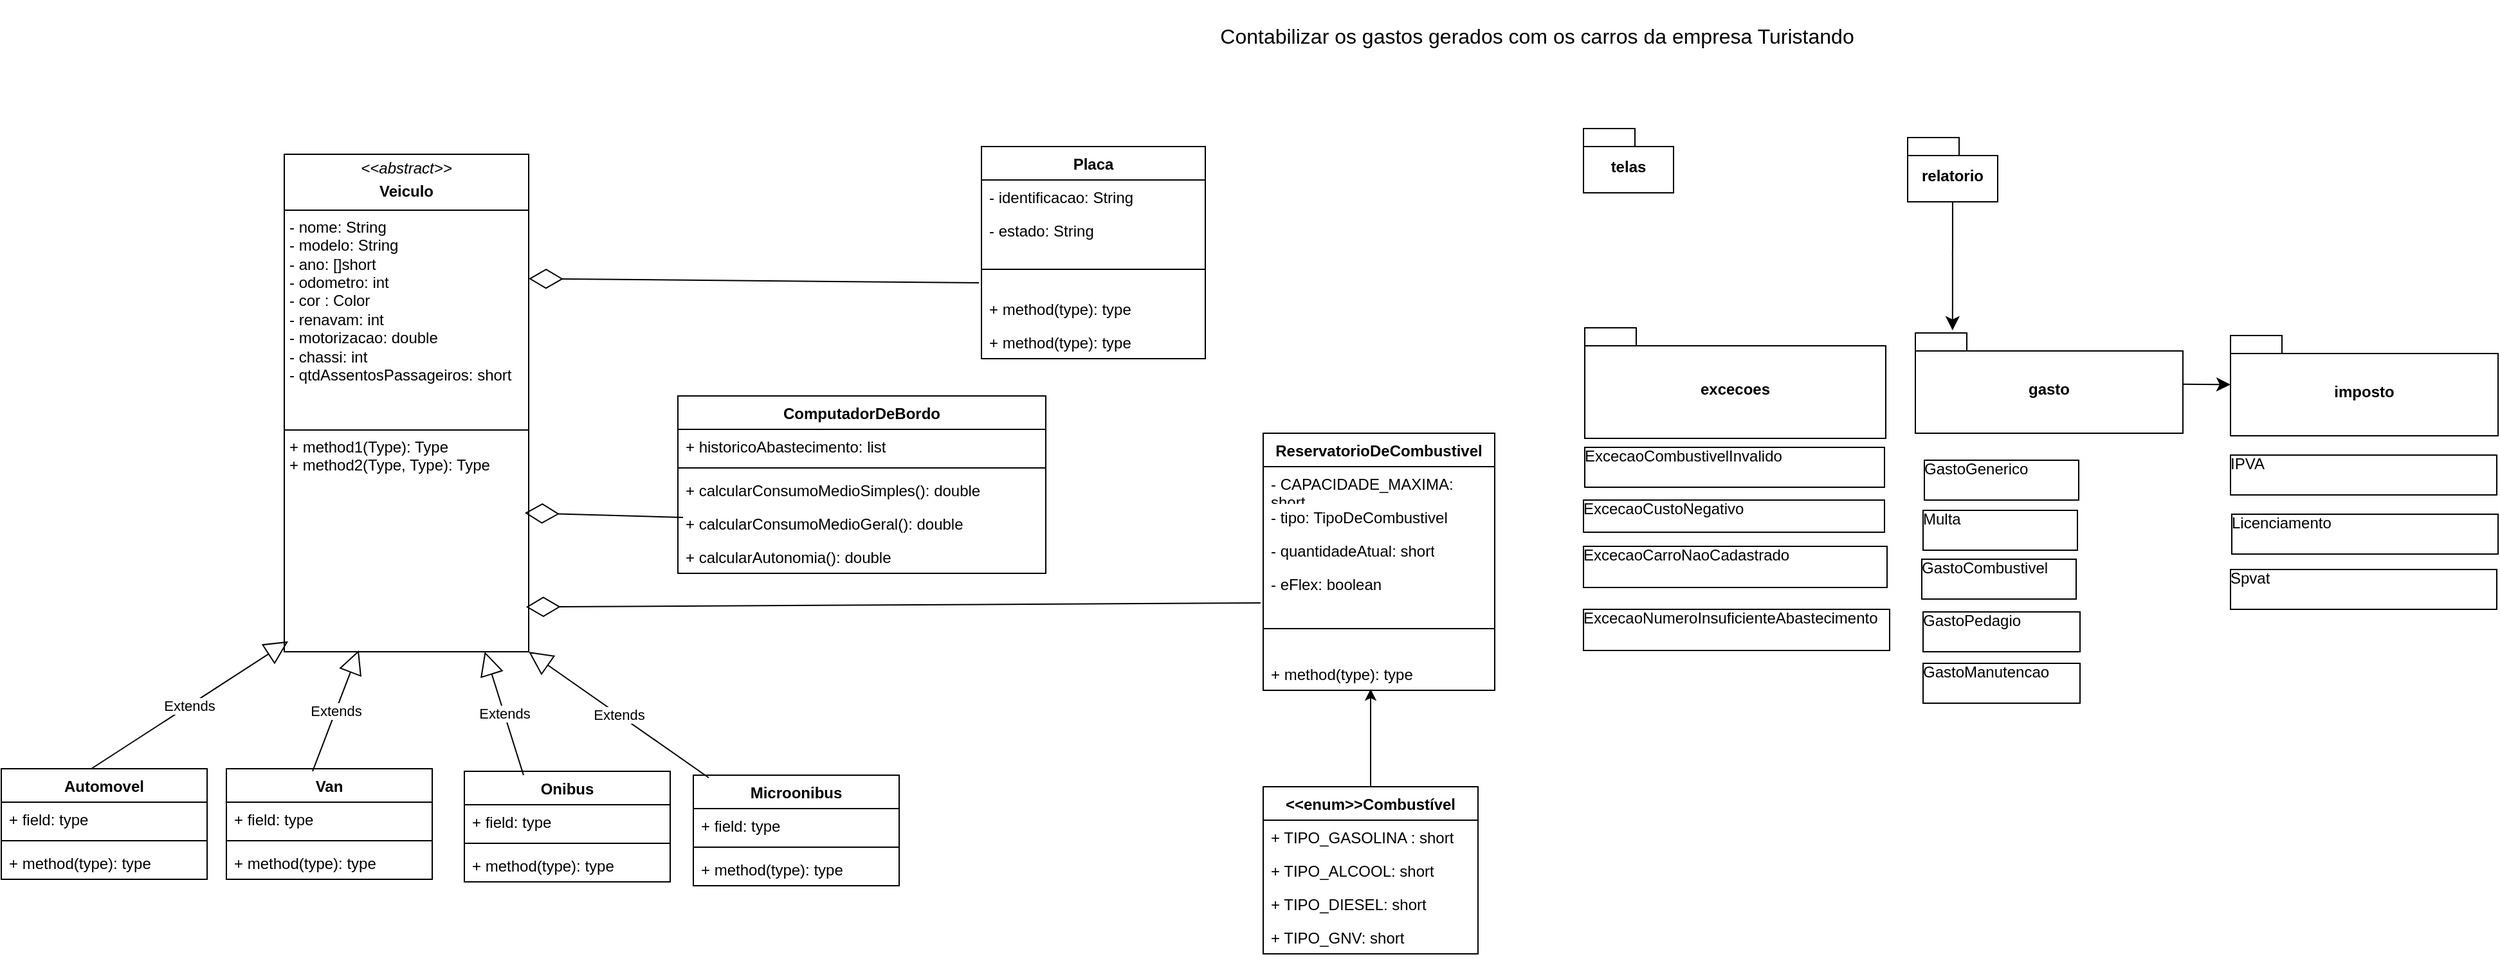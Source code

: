 <mxfile version="24.7.6">
  <diagram name="Página-1" id="qUDUNKxF7L23hQpURW7P">
    <mxGraphModel dx="2634" dy="1182" grid="0" gridSize="10" guides="1" tooltips="1" connect="1" arrows="1" fold="1" page="0" pageScale="1" pageWidth="827" pageHeight="1169" math="0" shadow="0">
      <root>
        <mxCell id="0" />
        <mxCell id="1" parent="0" />
        <mxCell id="Apr7o0DnK2ChGDqZHzcA-43" value="" style="edgeStyle=none;curved=1;rounded=0;orthogonalLoop=1;jettySize=auto;html=1;fontSize=12;startSize=8;endSize=8;" parent="1" source="Apr7o0DnK2ChGDqZHzcA-1" target="Apr7o0DnK2ChGDqZHzcA-37" edge="1">
          <mxGeometry relative="1" as="geometry" />
        </mxCell>
        <mxCell id="Apr7o0DnK2ChGDqZHzcA-1" value="gasto" style="shape=folder;fontStyle=1;spacingTop=10;tabWidth=40;tabHeight=14;tabPosition=left;html=1;whiteSpace=wrap;" parent="1" vertex="1">
          <mxGeometry x="459" y="86" width="208" height="78" as="geometry" />
        </mxCell>
        <mxCell id="Apr7o0DnK2ChGDqZHzcA-2" value="relatorio" style="shape=folder;fontStyle=1;spacingTop=10;tabWidth=40;tabHeight=14;tabPosition=left;html=1;whiteSpace=wrap;" parent="1" vertex="1">
          <mxGeometry x="453" y="-66" width="70" height="50" as="geometry" />
        </mxCell>
        <mxCell id="Apr7o0DnK2ChGDqZHzcA-4" value="&lt;p style=&quot;margin:0px;margin-top:4px;text-align:center;&quot;&gt;&lt;i&gt;&amp;lt;&amp;lt;abstract&amp;gt;&amp;gt;&lt;/i&gt;&lt;/p&gt;&lt;p style=&quot;margin:0px;margin-top:4px;text-align:center;&quot;&gt;&lt;b&gt;Veiculo&lt;/b&gt;&lt;br&gt;&lt;/p&gt;&lt;hr size=&quot;1&quot; style=&quot;border-style:solid;&quot;&gt;&lt;p style=&quot;margin:0px;margin-left:4px;&quot;&gt;- nome: String&lt;br&gt;- modelo: String&lt;/p&gt;&lt;p style=&quot;margin:0px;margin-left:4px;&quot;&gt;- ano: []short&lt;/p&gt;&lt;p style=&quot;margin:0px;margin-left:4px;&quot;&gt;- odometro: int&lt;/p&gt;&lt;p style=&quot;margin:0px;margin-left:4px;&quot;&gt;- cor : Color&lt;/p&gt;&lt;p style=&quot;margin:0px;margin-left:4px;&quot;&gt;- renavam: int&lt;/p&gt;&lt;p style=&quot;margin:0px;margin-left:4px;&quot;&gt;- motorizacao: double&lt;/p&gt;&lt;p style=&quot;margin:0px;margin-left:4px;&quot;&gt;- chassi: int&lt;/p&gt;&lt;p style=&quot;margin:0px;margin-left:4px;&quot;&gt;- qtdAssentosPassageiros: short&lt;br&gt;&lt;/p&gt;&lt;p style=&quot;margin:0px;margin-left:4px;&quot;&gt;&lt;br&gt;&lt;/p&gt;&lt;p style=&quot;margin:0px;margin-left:4px;&quot;&gt;&lt;br&gt;&lt;/p&gt;&lt;hr size=&quot;1&quot; style=&quot;border-style:solid;&quot;&gt;&lt;p style=&quot;margin:0px;margin-left:4px;&quot;&gt;+ method1(Type): Type&lt;br&gt;+ method2(Type, Type): Type&lt;/p&gt;" style="verticalAlign=top;align=left;overflow=fill;html=1;whiteSpace=wrap;" parent="1" vertex="1">
          <mxGeometry x="-809" y="-53" width="190" height="387" as="geometry" />
        </mxCell>
        <mxCell id="Apr7o0DnK2ChGDqZHzcA-5" value="Placa" style="swimlane;fontStyle=1;align=center;verticalAlign=top;childLayout=stackLayout;horizontal=1;startSize=26;horizontalStack=0;resizeParent=1;resizeParentMax=0;resizeLast=0;collapsible=1;marginBottom=0;whiteSpace=wrap;html=1;" parent="1" vertex="1">
          <mxGeometry x="-267" y="-59" width="174" height="165" as="geometry" />
        </mxCell>
        <mxCell id="Apr7o0DnK2ChGDqZHzcA-6" value="- identificacao: String" style="text;strokeColor=none;fillColor=none;align=left;verticalAlign=top;spacingLeft=4;spacingRight=4;overflow=hidden;rotatable=0;points=[[0,0.5],[1,0.5]];portConstraint=eastwest;whiteSpace=wrap;html=1;" parent="Apr7o0DnK2ChGDqZHzcA-5" vertex="1">
          <mxGeometry y="26" width="174" height="26" as="geometry" />
        </mxCell>
        <mxCell id="Apr7o0DnK2ChGDqZHzcA-10" value="- estado: String" style="text;strokeColor=none;fillColor=none;align=left;verticalAlign=top;spacingLeft=4;spacingRight=4;overflow=hidden;rotatable=0;points=[[0,0.5],[1,0.5]];portConstraint=eastwest;whiteSpace=wrap;html=1;" parent="Apr7o0DnK2ChGDqZHzcA-5" vertex="1">
          <mxGeometry y="52" width="174" height="26" as="geometry" />
        </mxCell>
        <mxCell id="Apr7o0DnK2ChGDqZHzcA-7" value="" style="line;strokeWidth=1;fillColor=none;align=left;verticalAlign=middle;spacingTop=-1;spacingLeft=3;spacingRight=3;rotatable=0;labelPosition=right;points=[];portConstraint=eastwest;strokeColor=inherit;" parent="Apr7o0DnK2ChGDqZHzcA-5" vertex="1">
          <mxGeometry y="78" width="174" height="35" as="geometry" />
        </mxCell>
        <mxCell id="jh7dGxYtibHLjxRuVASI-2" value="" style="endArrow=diamondThin;endFill=0;endSize=24;html=1;rounded=0;entryX=1;entryY=0.25;entryDx=0;entryDy=0;" edge="1" parent="Apr7o0DnK2ChGDqZHzcA-5" target="Apr7o0DnK2ChGDqZHzcA-4">
          <mxGeometry width="160" relative="1" as="geometry">
            <mxPoint x="-2" y="106" as="sourcePoint" />
            <mxPoint x="158" y="106" as="targetPoint" />
          </mxGeometry>
        </mxCell>
        <mxCell id="Apr7o0DnK2ChGDqZHzcA-11" value="+ method(type): type" style="text;strokeColor=none;fillColor=none;align=left;verticalAlign=top;spacingLeft=4;spacingRight=4;overflow=hidden;rotatable=0;points=[[0,0.5],[1,0.5]];portConstraint=eastwest;whiteSpace=wrap;html=1;" parent="Apr7o0DnK2ChGDqZHzcA-5" vertex="1">
          <mxGeometry y="113" width="174" height="26" as="geometry" />
        </mxCell>
        <mxCell id="Apr7o0DnK2ChGDqZHzcA-8" value="+ method(type): type" style="text;strokeColor=none;fillColor=none;align=left;verticalAlign=top;spacingLeft=4;spacingRight=4;overflow=hidden;rotatable=0;points=[[0,0.5],[1,0.5]];portConstraint=eastwest;whiteSpace=wrap;html=1;" parent="Apr7o0DnK2ChGDqZHzcA-5" vertex="1">
          <mxGeometry y="139" width="174" height="26" as="geometry" />
        </mxCell>
        <mxCell id="Apr7o0DnK2ChGDqZHzcA-13" value="telas" style="shape=folder;fontStyle=1;spacingTop=10;tabWidth=40;tabHeight=14;tabPosition=left;html=1;whiteSpace=wrap;" parent="1" vertex="1">
          <mxGeometry x="201" y="-73" width="70" height="50" as="geometry" />
        </mxCell>
        <mxCell id="Apr7o0DnK2ChGDqZHzcA-14" value="excecoes" style="shape=folder;fontStyle=1;spacingTop=10;tabWidth=40;tabHeight=14;tabPosition=left;html=1;whiteSpace=wrap;" parent="1" vertex="1">
          <mxGeometry x="202" y="82" width="234" height="86" as="geometry" />
        </mxCell>
        <mxCell id="Apr7o0DnK2ChGDqZHzcA-15" value="ExcecaoCombustivelInvalido" style="verticalAlign=top;align=left;overflow=fill;html=1;whiteSpace=wrap;" parent="1" vertex="1">
          <mxGeometry x="202" y="175" width="233" height="31" as="geometry" />
        </mxCell>
        <mxCell id="Apr7o0DnK2ChGDqZHzcA-17" value="ExcecaoCarroNaoCadastrado" style="verticalAlign=top;align=left;overflow=fill;html=1;whiteSpace=wrap;" parent="1" vertex="1">
          <mxGeometry x="201" y="252" width="236" height="32" as="geometry" />
        </mxCell>
        <mxCell id="Apr7o0DnK2ChGDqZHzcA-19" value="ExcecaoCustoNegativo" style="verticalAlign=top;align=left;overflow=fill;html=1;whiteSpace=wrap;" parent="1" vertex="1">
          <mxGeometry x="201" y="216" width="234" height="25" as="geometry" />
        </mxCell>
        <mxCell id="Apr7o0DnK2ChGDqZHzcA-20" value="ExcecaoNumeroInsuficienteAbastecimento" style="verticalAlign=top;align=left;overflow=fill;html=1;whiteSpace=wrap;" parent="1" vertex="1">
          <mxGeometry x="201" y="301" width="238" height="32" as="geometry" />
        </mxCell>
        <mxCell id="Apr7o0DnK2ChGDqZHzcA-22" value="Contabilizar os gastos gerados com os carros da empresa Turistando" style="text;strokeColor=none;fillColor=none;html=1;align=center;verticalAlign=middle;whiteSpace=wrap;rounded=0;fontSize=16;" parent="1" vertex="1">
          <mxGeometry x="-177" y="-173" width="684" height="55" as="geometry" />
        </mxCell>
        <mxCell id="Apr7o0DnK2ChGDqZHzcA-24" value="ReservatorioDeCombustivel" style="swimlane;fontStyle=1;align=center;verticalAlign=top;childLayout=stackLayout;horizontal=1;startSize=26;horizontalStack=0;resizeParent=1;resizeParentMax=0;resizeLast=0;collapsible=1;marginBottom=0;whiteSpace=wrap;html=1;" parent="1" vertex="1">
          <mxGeometry x="-48" y="164" width="180" height="200" as="geometry" />
        </mxCell>
        <mxCell id="Apr7o0DnK2ChGDqZHzcA-25" value="&lt;div&gt;- CAPACIDADE_MAXIMA: short&lt;/div&gt;&lt;div&gt;&lt;br&gt;&lt;/div&gt;" style="text;strokeColor=none;fillColor=none;align=left;verticalAlign=top;spacingLeft=4;spacingRight=4;overflow=hidden;rotatable=0;points=[[0,0.5],[1,0.5]];portConstraint=eastwest;whiteSpace=wrap;html=1;" parent="Apr7o0DnK2ChGDqZHzcA-24" vertex="1">
          <mxGeometry y="26" width="180" height="26" as="geometry" />
        </mxCell>
        <mxCell id="Apr7o0DnK2ChGDqZHzcA-28" value="&lt;div&gt;- tipo: TipoDeCombustivel&lt;br&gt;&lt;/div&gt;&lt;div&gt;&lt;br&gt;&lt;/div&gt;" style="text;strokeColor=none;fillColor=none;align=left;verticalAlign=top;spacingLeft=4;spacingRight=4;overflow=hidden;rotatable=0;points=[[0,0.5],[1,0.5]];portConstraint=eastwest;whiteSpace=wrap;html=1;" parent="Apr7o0DnK2ChGDqZHzcA-24" vertex="1">
          <mxGeometry y="52" width="180" height="26" as="geometry" />
        </mxCell>
        <mxCell id="Apr7o0DnK2ChGDqZHzcA-35" value="&lt;div&gt;- quantidadeAtual: short&lt;br&gt;&lt;/div&gt;&lt;div&gt;&lt;br&gt;&lt;/div&gt;" style="text;strokeColor=none;fillColor=none;align=left;verticalAlign=top;spacingLeft=4;spacingRight=4;overflow=hidden;rotatable=0;points=[[0,0.5],[1,0.5]];portConstraint=eastwest;whiteSpace=wrap;html=1;" parent="Apr7o0DnK2ChGDqZHzcA-24" vertex="1">
          <mxGeometry y="78" width="180" height="26" as="geometry" />
        </mxCell>
        <mxCell id="Apr7o0DnK2ChGDqZHzcA-38" value="- eFlex: boolean" style="text;strokeColor=none;fillColor=none;align=left;verticalAlign=top;spacingLeft=4;spacingRight=4;overflow=hidden;rotatable=0;points=[[0,0.5],[1,0.5]];portConstraint=eastwest;whiteSpace=wrap;html=1;" parent="Apr7o0DnK2ChGDqZHzcA-24" vertex="1">
          <mxGeometry y="104" width="180" height="26" as="geometry" />
        </mxCell>
        <mxCell id="jh7dGxYtibHLjxRuVASI-3" value="" style="endArrow=diamondThin;endFill=0;endSize=24;html=1;rounded=0;entryX=0.989;entryY=0.91;entryDx=0;entryDy=0;entryPerimeter=0;" edge="1" parent="Apr7o0DnK2ChGDqZHzcA-24" target="Apr7o0DnK2ChGDqZHzcA-4">
          <mxGeometry width="160" relative="1" as="geometry">
            <mxPoint x="-2" y="132" as="sourcePoint" />
            <mxPoint x="-72" y="127" as="targetPoint" />
          </mxGeometry>
        </mxCell>
        <mxCell id="Apr7o0DnK2ChGDqZHzcA-26" value="" style="line;strokeWidth=1;fillColor=none;align=left;verticalAlign=middle;spacingTop=-1;spacingLeft=3;spacingRight=3;rotatable=0;labelPosition=right;points=[];portConstraint=eastwest;strokeColor=inherit;" parent="Apr7o0DnK2ChGDqZHzcA-24" vertex="1">
          <mxGeometry y="130" width="180" height="44" as="geometry" />
        </mxCell>
        <mxCell id="Apr7o0DnK2ChGDqZHzcA-27" value="+ method(type): type" style="text;strokeColor=none;fillColor=none;align=left;verticalAlign=top;spacingLeft=4;spacingRight=4;overflow=hidden;rotatable=0;points=[[0,0.5],[1,0.5]];portConstraint=eastwest;whiteSpace=wrap;html=1;" parent="Apr7o0DnK2ChGDqZHzcA-24" vertex="1">
          <mxGeometry y="174" width="180" height="26" as="geometry" />
        </mxCell>
        <mxCell id="Apr7o0DnK2ChGDqZHzcA-29" value="&amp;lt;&amp;lt;enum&amp;gt;&amp;gt;Combustível" style="swimlane;fontStyle=1;align=center;verticalAlign=top;childLayout=stackLayout;horizontal=1;startSize=26;horizontalStack=0;resizeParent=1;resizeParentMax=0;resizeLast=0;collapsible=1;marginBottom=0;whiteSpace=wrap;html=1;" parent="1" vertex="1">
          <mxGeometry x="-48" y="439" width="167" height="130" as="geometry" />
        </mxCell>
        <mxCell id="Apr7o0DnK2ChGDqZHzcA-30" value="&lt;div&gt;+ TIPO_GASOLINA : short&lt;/div&gt;&lt;div&gt;&lt;br&gt;&lt;/div&gt;" style="text;strokeColor=none;fillColor=none;align=left;verticalAlign=top;spacingLeft=4;spacingRight=4;overflow=hidden;rotatable=0;points=[[0,0.5],[1,0.5]];portConstraint=eastwest;whiteSpace=wrap;html=1;" parent="Apr7o0DnK2ChGDqZHzcA-29" vertex="1">
          <mxGeometry y="26" width="167" height="26" as="geometry" />
        </mxCell>
        <mxCell id="Apr7o0DnK2ChGDqZHzcA-33" value="+ TIPO_ALCOOL: short" style="text;strokeColor=none;fillColor=none;align=left;verticalAlign=top;spacingLeft=4;spacingRight=4;overflow=hidden;rotatable=0;points=[[0,0.5],[1,0.5]];portConstraint=eastwest;whiteSpace=wrap;html=1;" parent="Apr7o0DnK2ChGDqZHzcA-29" vertex="1">
          <mxGeometry y="52" width="167" height="26" as="geometry" />
        </mxCell>
        <mxCell id="Apr7o0DnK2ChGDqZHzcA-34" value="+ TIPO_DIESEL: short" style="text;strokeColor=none;fillColor=none;align=left;verticalAlign=top;spacingLeft=4;spacingRight=4;overflow=hidden;rotatable=0;points=[[0,0.5],[1,0.5]];portConstraint=eastwest;whiteSpace=wrap;html=1;" parent="Apr7o0DnK2ChGDqZHzcA-29" vertex="1">
          <mxGeometry y="78" width="167" height="26" as="geometry" />
        </mxCell>
        <mxCell id="jh7dGxYtibHLjxRuVASI-34" value="+ TIPO_GNV: short" style="text;strokeColor=none;fillColor=none;align=left;verticalAlign=top;spacingLeft=4;spacingRight=4;overflow=hidden;rotatable=0;points=[[0,0.5],[1,0.5]];portConstraint=eastwest;whiteSpace=wrap;html=1;" vertex="1" parent="Apr7o0DnK2ChGDqZHzcA-29">
          <mxGeometry y="104" width="167" height="26" as="geometry" />
        </mxCell>
        <mxCell id="Apr7o0DnK2ChGDqZHzcA-36" value="IPVA" style="verticalAlign=top;align=left;overflow=fill;html=1;whiteSpace=wrap;" parent="1" vertex="1">
          <mxGeometry x="704" y="181" width="207" height="31" as="geometry" />
        </mxCell>
        <mxCell id="Apr7o0DnK2ChGDqZHzcA-37" value="imposto" style="shape=folder;fontStyle=1;spacingTop=10;tabWidth=40;tabHeight=14;tabPosition=left;html=1;whiteSpace=wrap;" parent="1" vertex="1">
          <mxGeometry x="704" y="88" width="208" height="78" as="geometry" />
        </mxCell>
        <mxCell id="Apr7o0DnK2ChGDqZHzcA-39" value="Licenciamento" style="verticalAlign=top;align=left;overflow=fill;html=1;whiteSpace=wrap;" parent="1" vertex="1">
          <mxGeometry x="705" y="227" width="207" height="31" as="geometry" />
        </mxCell>
        <mxCell id="Apr7o0DnK2ChGDqZHzcA-40" value="Spvat" style="verticalAlign=top;align=left;overflow=fill;html=1;whiteSpace=wrap;" parent="1" vertex="1">
          <mxGeometry x="704" y="270" width="207" height="31" as="geometry" />
        </mxCell>
        <mxCell id="Apr7o0DnK2ChGDqZHzcA-42" value="GastoPedagio" style="verticalAlign=top;align=left;overflow=fill;html=1;whiteSpace=wrap;" parent="1" vertex="1">
          <mxGeometry x="465" y="303" width="122" height="31" as="geometry" />
        </mxCell>
        <mxCell id="Apr7o0DnK2ChGDqZHzcA-44" style="edgeStyle=none;curved=1;rounded=0;orthogonalLoop=1;jettySize=auto;html=1;entryX=0.139;entryY=-0.026;entryDx=0;entryDy=0;entryPerimeter=0;fontSize=12;startSize=8;endSize=8;" parent="1" source="Apr7o0DnK2ChGDqZHzcA-2" target="Apr7o0DnK2ChGDqZHzcA-1" edge="1">
          <mxGeometry relative="1" as="geometry" />
        </mxCell>
        <mxCell id="Apr7o0DnK2ChGDqZHzcA-46" value="Multa" style="verticalAlign=top;align=left;overflow=fill;html=1;whiteSpace=wrap;" parent="1" vertex="1">
          <mxGeometry x="465" y="224" width="120" height="31" as="geometry" />
        </mxCell>
        <mxCell id="Apr7o0DnK2ChGDqZHzcA-47" value="GastoCombustivel" style="verticalAlign=top;align=left;overflow=fill;html=1;whiteSpace=wrap;" parent="1" vertex="1">
          <mxGeometry x="464" y="262" width="120" height="31" as="geometry" />
        </mxCell>
        <mxCell id="Apr7o0DnK2ChGDqZHzcA-48" value="GastoManutencao" style="verticalAlign=top;align=left;overflow=fill;html=1;whiteSpace=wrap;" parent="1" vertex="1">
          <mxGeometry x="465" y="343" width="122" height="31" as="geometry" />
        </mxCell>
        <mxCell id="Apr7o0DnK2ChGDqZHzcA-49" value="GastoGenerico" style="verticalAlign=top;align=left;overflow=fill;html=1;whiteSpace=wrap;" parent="1" vertex="1">
          <mxGeometry x="466" y="185" width="120" height="31" as="geometry" />
        </mxCell>
        <mxCell id="jh7dGxYtibHLjxRuVASI-5" style="edgeStyle=orthogonalEdgeStyle;rounded=0;orthogonalLoop=1;jettySize=auto;html=1;entryX=0.464;entryY=0.962;entryDx=0;entryDy=0;entryPerimeter=0;" edge="1" parent="1" source="Apr7o0DnK2ChGDqZHzcA-29" target="Apr7o0DnK2ChGDqZHzcA-27">
          <mxGeometry relative="1" as="geometry" />
        </mxCell>
        <mxCell id="jh7dGxYtibHLjxRuVASI-6" value="Van" style="swimlane;fontStyle=1;align=center;verticalAlign=top;childLayout=stackLayout;horizontal=1;startSize=26;horizontalStack=0;resizeParent=1;resizeParentMax=0;resizeLast=0;collapsible=1;marginBottom=0;whiteSpace=wrap;html=1;" vertex="1" parent="1">
          <mxGeometry x="-854" y="425" width="160" height="86" as="geometry" />
        </mxCell>
        <mxCell id="jh7dGxYtibHLjxRuVASI-25" value="Extends" style="endArrow=block;endSize=16;endFill=0;html=1;rounded=0;entryX=0.305;entryY=0.997;entryDx=0;entryDy=0;entryPerimeter=0;" edge="1" parent="jh7dGxYtibHLjxRuVASI-6" target="Apr7o0DnK2ChGDqZHzcA-4">
          <mxGeometry width="160" relative="1" as="geometry">
            <mxPoint x="67" y="2" as="sourcePoint" />
            <mxPoint x="227" y="2" as="targetPoint" />
          </mxGeometry>
        </mxCell>
        <mxCell id="jh7dGxYtibHLjxRuVASI-7" value="+ field: type" style="text;strokeColor=none;fillColor=none;align=left;verticalAlign=top;spacingLeft=4;spacingRight=4;overflow=hidden;rotatable=0;points=[[0,0.5],[1,0.5]];portConstraint=eastwest;whiteSpace=wrap;html=1;" vertex="1" parent="jh7dGxYtibHLjxRuVASI-6">
          <mxGeometry y="26" width="160" height="26" as="geometry" />
        </mxCell>
        <mxCell id="jh7dGxYtibHLjxRuVASI-8" value="" style="line;strokeWidth=1;fillColor=none;align=left;verticalAlign=middle;spacingTop=-1;spacingLeft=3;spacingRight=3;rotatable=0;labelPosition=right;points=[];portConstraint=eastwest;strokeColor=inherit;" vertex="1" parent="jh7dGxYtibHLjxRuVASI-6">
          <mxGeometry y="52" width="160" height="8" as="geometry" />
        </mxCell>
        <mxCell id="jh7dGxYtibHLjxRuVASI-9" value="+ method(type): type" style="text;strokeColor=none;fillColor=none;align=left;verticalAlign=top;spacingLeft=4;spacingRight=4;overflow=hidden;rotatable=0;points=[[0,0.5],[1,0.5]];portConstraint=eastwest;whiteSpace=wrap;html=1;" vertex="1" parent="jh7dGxYtibHLjxRuVASI-6">
          <mxGeometry y="60" width="160" height="26" as="geometry" />
        </mxCell>
        <mxCell id="jh7dGxYtibHLjxRuVASI-10" value="Onibus" style="swimlane;fontStyle=1;align=center;verticalAlign=top;childLayout=stackLayout;horizontal=1;startSize=26;horizontalStack=0;resizeParent=1;resizeParentMax=0;resizeLast=0;collapsible=1;marginBottom=0;whiteSpace=wrap;html=1;" vertex="1" parent="1">
          <mxGeometry x="-669" y="427" width="160" height="86" as="geometry" />
        </mxCell>
        <mxCell id="jh7dGxYtibHLjxRuVASI-11" value="+ field: type" style="text;strokeColor=none;fillColor=none;align=left;verticalAlign=top;spacingLeft=4;spacingRight=4;overflow=hidden;rotatable=0;points=[[0,0.5],[1,0.5]];portConstraint=eastwest;whiteSpace=wrap;html=1;" vertex="1" parent="jh7dGxYtibHLjxRuVASI-10">
          <mxGeometry y="26" width="160" height="26" as="geometry" />
        </mxCell>
        <mxCell id="jh7dGxYtibHLjxRuVASI-12" value="" style="line;strokeWidth=1;fillColor=none;align=left;verticalAlign=middle;spacingTop=-1;spacingLeft=3;spacingRight=3;rotatable=0;labelPosition=right;points=[];portConstraint=eastwest;strokeColor=inherit;" vertex="1" parent="jh7dGxYtibHLjxRuVASI-10">
          <mxGeometry y="52" width="160" height="8" as="geometry" />
        </mxCell>
        <mxCell id="jh7dGxYtibHLjxRuVASI-13" value="+ method(type): type" style="text;strokeColor=none;fillColor=none;align=left;verticalAlign=top;spacingLeft=4;spacingRight=4;overflow=hidden;rotatable=0;points=[[0,0.5],[1,0.5]];portConstraint=eastwest;whiteSpace=wrap;html=1;" vertex="1" parent="jh7dGxYtibHLjxRuVASI-10">
          <mxGeometry y="60" width="160" height="26" as="geometry" />
        </mxCell>
        <mxCell id="jh7dGxYtibHLjxRuVASI-14" value="Microonibus" style="swimlane;fontStyle=1;align=center;verticalAlign=top;childLayout=stackLayout;horizontal=1;startSize=26;horizontalStack=0;resizeParent=1;resizeParentMax=0;resizeLast=0;collapsible=1;marginBottom=0;whiteSpace=wrap;html=1;" vertex="1" parent="1">
          <mxGeometry x="-491" y="430" width="160" height="86" as="geometry" />
        </mxCell>
        <mxCell id="jh7dGxYtibHLjxRuVASI-24" value="Extends" style="endArrow=block;endSize=16;endFill=0;html=1;rounded=0;" edge="1" parent="jh7dGxYtibHLjxRuVASI-14" target="Apr7o0DnK2ChGDqZHzcA-4">
          <mxGeometry width="160" relative="1" as="geometry">
            <mxPoint x="-132" as="sourcePoint" />
            <mxPoint x="28" as="targetPoint" />
          </mxGeometry>
        </mxCell>
        <mxCell id="jh7dGxYtibHLjxRuVASI-23" value="Extends" style="endArrow=block;endSize=16;endFill=0;html=1;rounded=0;entryX=1;entryY=1;entryDx=0;entryDy=0;" edge="1" parent="jh7dGxYtibHLjxRuVASI-14" target="Apr7o0DnK2ChGDqZHzcA-4">
          <mxGeometry width="160" relative="1" as="geometry">
            <mxPoint x="12" y="2" as="sourcePoint" />
            <mxPoint x="172" y="2" as="targetPoint" />
          </mxGeometry>
        </mxCell>
        <mxCell id="jh7dGxYtibHLjxRuVASI-15" value="+ field: type" style="text;strokeColor=none;fillColor=none;align=left;verticalAlign=top;spacingLeft=4;spacingRight=4;overflow=hidden;rotatable=0;points=[[0,0.5],[1,0.5]];portConstraint=eastwest;whiteSpace=wrap;html=1;" vertex="1" parent="jh7dGxYtibHLjxRuVASI-14">
          <mxGeometry y="26" width="160" height="26" as="geometry" />
        </mxCell>
        <mxCell id="jh7dGxYtibHLjxRuVASI-16" value="" style="line;strokeWidth=1;fillColor=none;align=left;verticalAlign=middle;spacingTop=-1;spacingLeft=3;spacingRight=3;rotatable=0;labelPosition=right;points=[];portConstraint=eastwest;strokeColor=inherit;" vertex="1" parent="jh7dGxYtibHLjxRuVASI-14">
          <mxGeometry y="52" width="160" height="8" as="geometry" />
        </mxCell>
        <mxCell id="jh7dGxYtibHLjxRuVASI-17" value="+ method(type): type" style="text;strokeColor=none;fillColor=none;align=left;verticalAlign=top;spacingLeft=4;spacingRight=4;overflow=hidden;rotatable=0;points=[[0,0.5],[1,0.5]];portConstraint=eastwest;whiteSpace=wrap;html=1;" vertex="1" parent="jh7dGxYtibHLjxRuVASI-14">
          <mxGeometry y="60" width="160" height="26" as="geometry" />
        </mxCell>
        <mxCell id="jh7dGxYtibHLjxRuVASI-18" value="Automovel" style="swimlane;fontStyle=1;align=center;verticalAlign=top;childLayout=stackLayout;horizontal=1;startSize=26;horizontalStack=0;resizeParent=1;resizeParentMax=0;resizeLast=0;collapsible=1;marginBottom=0;whiteSpace=wrap;html=1;" vertex="1" parent="1">
          <mxGeometry x="-1029" y="425" width="160" height="86" as="geometry" />
        </mxCell>
        <mxCell id="jh7dGxYtibHLjxRuVASI-22" value="Extends" style="endArrow=block;endSize=16;endFill=0;html=1;rounded=0;entryX=0.016;entryY=0.979;entryDx=0;entryDy=0;entryPerimeter=0;" edge="1" parent="jh7dGxYtibHLjxRuVASI-18" target="Apr7o0DnK2ChGDqZHzcA-4">
          <mxGeometry width="160" relative="1" as="geometry">
            <mxPoint x="70" as="sourcePoint" />
            <mxPoint x="230" as="targetPoint" />
          </mxGeometry>
        </mxCell>
        <mxCell id="jh7dGxYtibHLjxRuVASI-19" value="+ field: type" style="text;strokeColor=none;fillColor=none;align=left;verticalAlign=top;spacingLeft=4;spacingRight=4;overflow=hidden;rotatable=0;points=[[0,0.5],[1,0.5]];portConstraint=eastwest;whiteSpace=wrap;html=1;" vertex="1" parent="jh7dGxYtibHLjxRuVASI-18">
          <mxGeometry y="26" width="160" height="26" as="geometry" />
        </mxCell>
        <mxCell id="jh7dGxYtibHLjxRuVASI-20" value="" style="line;strokeWidth=1;fillColor=none;align=left;verticalAlign=middle;spacingTop=-1;spacingLeft=3;spacingRight=3;rotatable=0;labelPosition=right;points=[];portConstraint=eastwest;strokeColor=inherit;" vertex="1" parent="jh7dGxYtibHLjxRuVASI-18">
          <mxGeometry y="52" width="160" height="8" as="geometry" />
        </mxCell>
        <mxCell id="jh7dGxYtibHLjxRuVASI-21" value="+ method(type): type" style="text;strokeColor=none;fillColor=none;align=left;verticalAlign=top;spacingLeft=4;spacingRight=4;overflow=hidden;rotatable=0;points=[[0,0.5],[1,0.5]];portConstraint=eastwest;whiteSpace=wrap;html=1;" vertex="1" parent="jh7dGxYtibHLjxRuVASI-18">
          <mxGeometry y="60" width="160" height="26" as="geometry" />
        </mxCell>
        <mxCell id="jh7dGxYtibHLjxRuVASI-26" value="ComputadorDeBordo" style="swimlane;fontStyle=1;align=center;verticalAlign=top;childLayout=stackLayout;horizontal=1;startSize=26;horizontalStack=0;resizeParent=1;resizeParentMax=0;resizeLast=0;collapsible=1;marginBottom=0;whiteSpace=wrap;html=1;" vertex="1" parent="1">
          <mxGeometry x="-503" y="135" width="286" height="138" as="geometry" />
        </mxCell>
        <mxCell id="jh7dGxYtibHLjxRuVASI-27" value="+ historicoAbastecimento: list" style="text;strokeColor=none;fillColor=none;align=left;verticalAlign=top;spacingLeft=4;spacingRight=4;overflow=hidden;rotatable=0;points=[[0,0.5],[1,0.5]];portConstraint=eastwest;whiteSpace=wrap;html=1;" vertex="1" parent="jh7dGxYtibHLjxRuVASI-26">
          <mxGeometry y="26" width="286" height="26" as="geometry" />
        </mxCell>
        <mxCell id="jh7dGxYtibHLjxRuVASI-28" value="" style="line;strokeWidth=1;fillColor=none;align=left;verticalAlign=middle;spacingTop=-1;spacingLeft=3;spacingRight=3;rotatable=0;labelPosition=right;points=[];portConstraint=eastwest;strokeColor=inherit;" vertex="1" parent="jh7dGxYtibHLjxRuVASI-26">
          <mxGeometry y="52" width="286" height="8" as="geometry" />
        </mxCell>
        <mxCell id="jh7dGxYtibHLjxRuVASI-29" value="&lt;div&gt;+ calcularConsumoMedioSimples(): double&lt;/div&gt;&lt;div&gt;&lt;br&gt;&lt;/div&gt;" style="text;strokeColor=none;fillColor=none;align=left;verticalAlign=top;spacingLeft=4;spacingRight=4;overflow=hidden;rotatable=0;points=[[0,0.5],[1,0.5]];portConstraint=eastwest;whiteSpace=wrap;html=1;" vertex="1" parent="jh7dGxYtibHLjxRuVASI-26">
          <mxGeometry y="60" width="286" height="26" as="geometry" />
        </mxCell>
        <mxCell id="jh7dGxYtibHLjxRuVASI-33" value="" style="endArrow=diamondThin;endFill=0;endSize=24;html=1;rounded=0;entryX=0.984;entryY=0.721;entryDx=0;entryDy=0;entryPerimeter=0;" edge="1" parent="jh7dGxYtibHLjxRuVASI-26" target="Apr7o0DnK2ChGDqZHzcA-4">
          <mxGeometry width="160" relative="1" as="geometry">
            <mxPoint x="4" y="94.5" as="sourcePoint" />
            <mxPoint x="164" y="94.5" as="targetPoint" />
          </mxGeometry>
        </mxCell>
        <mxCell id="jh7dGxYtibHLjxRuVASI-31" value="&lt;div&gt;+ calcularConsumoMedioGeral(): double&lt;/div&gt;&lt;div&gt;&lt;br&gt;&lt;/div&gt;" style="text;strokeColor=none;fillColor=none;align=left;verticalAlign=top;spacingLeft=4;spacingRight=4;overflow=hidden;rotatable=0;points=[[0,0.5],[1,0.5]];portConstraint=eastwest;whiteSpace=wrap;html=1;" vertex="1" parent="jh7dGxYtibHLjxRuVASI-26">
          <mxGeometry y="86" width="286" height="26" as="geometry" />
        </mxCell>
        <mxCell id="jh7dGxYtibHLjxRuVASI-32" value="&lt;div&gt;+ calcularAutonomia(): double&lt;/div&gt;&lt;div&gt;&lt;br&gt;&lt;/div&gt;" style="text;strokeColor=none;fillColor=none;align=left;verticalAlign=top;spacingLeft=4;spacingRight=4;overflow=hidden;rotatable=0;points=[[0,0.5],[1,0.5]];portConstraint=eastwest;whiteSpace=wrap;html=1;" vertex="1" parent="jh7dGxYtibHLjxRuVASI-26">
          <mxGeometry y="112" width="286" height="26" as="geometry" />
        </mxCell>
      </root>
    </mxGraphModel>
  </diagram>
</mxfile>
